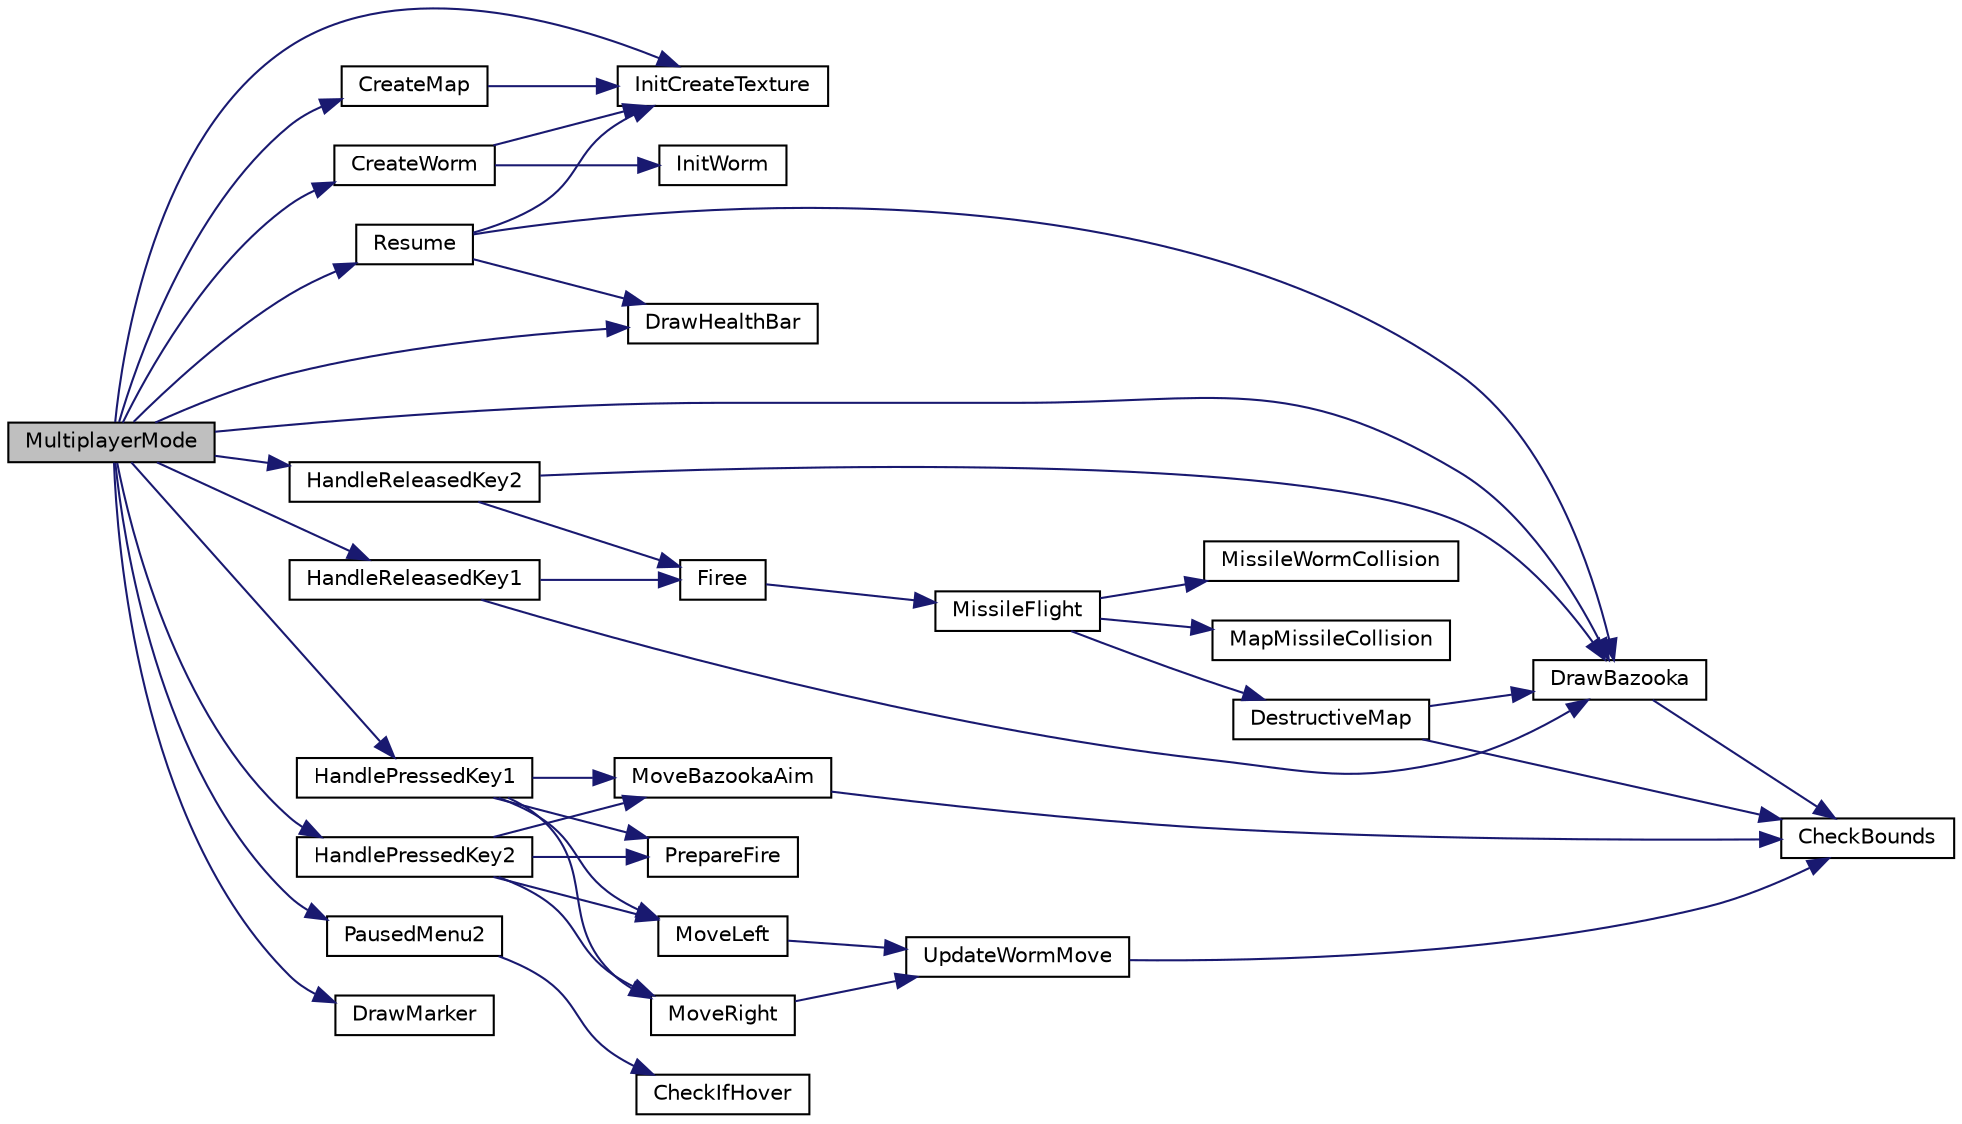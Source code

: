 digraph "MultiplayerMode"
{
 // LATEX_PDF_SIZE
  edge [fontname="Helvetica",fontsize="10",labelfontname="Helvetica",labelfontsize="10"];
  node [fontname="Helvetica",fontsize="10",shape=record];
  rankdir="LR";
  Node79 [label="MultiplayerMode",height=0.2,width=0.4,color="black", fillcolor="grey75", style="filled", fontcolor="black",tooltip="Handle Multyplayer mode of the game, with game loop when in multiplayer."];
  Node79 -> Node80 [color="midnightblue",fontsize="10",style="solid",fontname="Helvetica"];
  Node80 [label="InitCreateTexture",height=0.2,width=0.4,color="black", fillcolor="white", style="filled",URL="$init_create_8c.html#a096213ed2cc5a753b21f157814a4ed01",tooltip="Creating and initializing of texture. 1 if isnt succesfull, 0 otherwise."];
  Node79 -> Node81 [color="midnightblue",fontsize="10",style="solid",fontname="Helvetica"];
  Node81 [label="CreateMap",height=0.2,width=0.4,color="black", fillcolor="white", style="filled",URL="$map_8c.html#aee8bdbd8ba7388a499295734875b35de",tooltip="Function used for creating map and drawing it on secren."];
  Node81 -> Node80 [color="midnightblue",fontsize="10",style="solid",fontname="Helvetica"];
  Node79 -> Node82 [color="midnightblue",fontsize="10",style="solid",fontname="Helvetica"];
  Node82 [label="CreateWorm",height=0.2,width=0.4,color="black", fillcolor="white", style="filled",URL="$_worm_8c.html#a05771f6dd144eae8c70f9620a302ec87",tooltip="Function used for uploading every texture and initializing worm and creating it."];
  Node82 -> Node80 [color="midnightblue",fontsize="10",style="solid",fontname="Helvetica"];
  Node82 -> Node83 [color="midnightblue",fontsize="10",style="solid",fontname="Helvetica"];
  Node83 [label="InitWorm",height=0.2,width=0.4,color="black", fillcolor="white", style="filled",URL="$_worm_8c.html#ae5994f05a5cdea34009b019b93014f21",tooltip="Used for initializing every parameter of structure worm."];
  Node79 -> Node84 [color="midnightblue",fontsize="10",style="solid",fontname="Helvetica"];
  Node84 [label="DrawBazooka",height=0.2,width=0.4,color="black", fillcolor="white", style="filled",URL="$_worm_8c.html#ac7de59f5b8359eb805d0d4aec0580b09",tooltip="Function used for drawing bazooka on screen by initializing it's parameters and uploading it's textur..."];
  Node84 -> Node85 [color="midnightblue",fontsize="10",style="solid",fontname="Helvetica"];
  Node85 [label="CheckBounds",height=0.2,width=0.4,color="black", fillcolor="white", style="filled",URL="$game_8c.html#a468e6bee1a546cf14c4729cd44d9597f",tooltip="Function used to check if an object has reached the end of terrain."];
  Node79 -> Node86 [color="midnightblue",fontsize="10",style="solid",fontname="Helvetica"];
  Node86 [label="DrawHealthBar",height=0.2,width=0.4,color="black", fillcolor="white", style="filled",URL="$game_mode_8c.html#aa03ca95eba496ae890313395477f6cb4",tooltip="Function used for drawing health bar."];
  Node79 -> Node87 [color="midnightblue",fontsize="10",style="solid",fontname="Helvetica"];
  Node87 [label="HandlePressedKey2",height=0.2,width=0.4,color="black", fillcolor="white", style="filled",URL="$game_8c.html#ac1f177b5dd71abc79cf270fbfab26996",tooltip="Function used to determine which button has been pressed by player2."];
  Node87 -> Node88 [color="midnightblue",fontsize="10",style="solid",fontname="Helvetica"];
  Node88 [label="MoveLeft",height=0.2,width=0.4,color="black", fillcolor="white", style="filled",URL="$game_8c.html#a9ff2f4b2a93dcfb706919fd4171e163d",tooltip="Function used for moving worm left."];
  Node88 -> Node89 [color="midnightblue",fontsize="10",style="solid",fontname="Helvetica"];
  Node89 [label="UpdateWormMove",height=0.2,width=0.4,color="black", fillcolor="white", style="filled",URL="$game_8c.html#af0ef0d0fb99349d4386beaf89fc6675d",tooltip="Function used for updating worm on screen and everything that changes."];
  Node89 -> Node85 [color="midnightblue",fontsize="10",style="solid",fontname="Helvetica"];
  Node87 -> Node90 [color="midnightblue",fontsize="10",style="solid",fontname="Helvetica"];
  Node90 [label="MoveRight",height=0.2,width=0.4,color="black", fillcolor="white", style="filled",URL="$game_8c.html#a76ae2bac6aeb3cfd5ea5d9d605b316bc",tooltip="Function used for moving worm right."];
  Node90 -> Node89 [color="midnightblue",fontsize="10",style="solid",fontname="Helvetica"];
  Node87 -> Node91 [color="midnightblue",fontsize="10",style="solid",fontname="Helvetica"];
  Node91 [label="MoveBazookaAim",height=0.2,width=0.4,color="black", fillcolor="white", style="filled",URL="$game_8c.html#a6f0de616d48a40825e4e43189f3fba8a",tooltip="Function used for moving bazooka's aim."];
  Node91 -> Node85 [color="midnightblue",fontsize="10",style="solid",fontname="Helvetica"];
  Node87 -> Node92 [color="midnightblue",fontsize="10",style="solid",fontname="Helvetica"];
  Node92 [label="PrepareFire",height=0.2,width=0.4,color="black", fillcolor="white", style="filled",URL="$game_8c.html#ab45aa66c1d40499b407f29e5553c1bb5",tooltip="Function used for preparing worm to shoot, handles power bar from pressing space to release."];
  Node79 -> Node93 [color="midnightblue",fontsize="10",style="solid",fontname="Helvetica"];
  Node93 [label="HandlePressedKey1",height=0.2,width=0.4,color="black", fillcolor="white", style="filled",URL="$game_8c.html#a10f993dc6ac6ddec96cdf9683d8f055c",tooltip="Function used to determine which button has been pressed by player1."];
  Node93 -> Node88 [color="midnightblue",fontsize="10",style="solid",fontname="Helvetica"];
  Node93 -> Node90 [color="midnightblue",fontsize="10",style="solid",fontname="Helvetica"];
  Node93 -> Node91 [color="midnightblue",fontsize="10",style="solid",fontname="Helvetica"];
  Node93 -> Node92 [color="midnightblue",fontsize="10",style="solid",fontname="Helvetica"];
  Node79 -> Node94 [color="midnightblue",fontsize="10",style="solid",fontname="Helvetica"];
  Node94 [label="HandleReleasedKey2",height=0.2,width=0.4,color="black", fillcolor="white", style="filled",URL="$game_8c.html#a50ce7c25b0f55414038f2e0cccee212e",tooltip="Function used to determine which button has been released by player2."];
  Node94 -> Node84 [color="midnightblue",fontsize="10",style="solid",fontname="Helvetica"];
  Node94 -> Node95 [color="midnightblue",fontsize="10",style="solid",fontname="Helvetica"];
  Node95 [label="Firee",height=0.2,width=0.4,color="black", fillcolor="white", style="filled",URL="$game_8c.html#ad222cc7ef964e3ac463441481aab811b",tooltip="Preparing and shooting missile, without its flight."];
  Node95 -> Node96 [color="midnightblue",fontsize="10",style="solid",fontname="Helvetica"];
  Node96 [label="MissileFlight",height=0.2,width=0.4,color="black", fillcolor="white", style="filled",URL="$game_8c.html#abf11b449e8f63b946ed91c6e3276cd01",tooltip="Function used for making missile fly on parabolic trajectory."];
  Node96 -> Node97 [color="midnightblue",fontsize="10",style="solid",fontname="Helvetica"];
  Node97 [label="MissileWormCollision",height=0.2,width=0.4,color="black", fillcolor="white", style="filled",URL="$game_8c.html#a9f146395d72c84962e18206af908752c",tooltip="Function used to check if missile has hit the worm."];
  Node96 -> Node98 [color="midnightblue",fontsize="10",style="solid",fontname="Helvetica"];
  Node98 [label="DestructiveMap",height=0.2,width=0.4,color="black", fillcolor="white", style="filled",URL="$game_8c.html#ac16e4fdd7a567918f1d8587c011da1b3",tooltip="Updating map affected by missile."];
  Node98 -> Node85 [color="midnightblue",fontsize="10",style="solid",fontname="Helvetica"];
  Node98 -> Node84 [color="midnightblue",fontsize="10",style="solid",fontname="Helvetica"];
  Node96 -> Node99 [color="midnightblue",fontsize="10",style="solid",fontname="Helvetica"];
  Node99 [label="MapMissileCollision",height=0.2,width=0.4,color="black", fillcolor="white", style="filled",URL="$game_8c.html#a09a7fdd30cf659f4daccabbe9dad464c",tooltip="Function which check if collision between map and missile has occured."];
  Node79 -> Node100 [color="midnightblue",fontsize="10",style="solid",fontname="Helvetica"];
  Node100 [label="HandleReleasedKey1",height=0.2,width=0.4,color="black", fillcolor="white", style="filled",URL="$game_8c.html#abf36c891622e004cd9599b9d0358d2e6",tooltip="Function used to determine which button has been released by player1."];
  Node100 -> Node84 [color="midnightblue",fontsize="10",style="solid",fontname="Helvetica"];
  Node100 -> Node95 [color="midnightblue",fontsize="10",style="solid",fontname="Helvetica"];
  Node79 -> Node101 [color="midnightblue",fontsize="10",style="solid",fontname="Helvetica"];
  Node101 [label="PausedMenu2",height=0.2,width=0.4,color="black", fillcolor="white", style="filled",URL="$making_menu_8c.html#a9883fce4991571e9118f667a47700dc2",tooltip="Function used for creaing pause menu for demo."];
  Node101 -> Node102 [color="midnightblue",fontsize="10",style="solid",fontname="Helvetica"];
  Node102 [label="CheckIfHover",height=0.2,width=0.4,color="black", fillcolor="white", style="filled",URL="$making_menu_8c.html#afc43a28ca87591786836417e88f766a8",tooltip="Checks if mouse has hovered button."];
  Node79 -> Node103 [color="midnightblue",fontsize="10",style="solid",fontname="Helvetica"];
  Node103 [label="Resume",height=0.2,width=0.4,color="black", fillcolor="white", style="filled",URL="$game_mode_8c.html#aa2b3a31620b745eacf4ca48ca56e4683",tooltip="Function used for continuing game after pause (drawing last state on screen)"];
  Node103 -> Node80 [color="midnightblue",fontsize="10",style="solid",fontname="Helvetica"];
  Node103 -> Node86 [color="midnightblue",fontsize="10",style="solid",fontname="Helvetica"];
  Node103 -> Node84 [color="midnightblue",fontsize="10",style="solid",fontname="Helvetica"];
  Node79 -> Node104 [color="midnightblue",fontsize="10",style="solid",fontname="Helvetica"];
  Node104 [label="DrawMarker",height=0.2,width=0.4,color="black", fillcolor="white", style="filled",URL="$game_mode_8c.html#a737fbd127eec879fb1d7c5dba4988bdf",tooltip="Function used for drawing marker which points which player's turn it is."];
}
